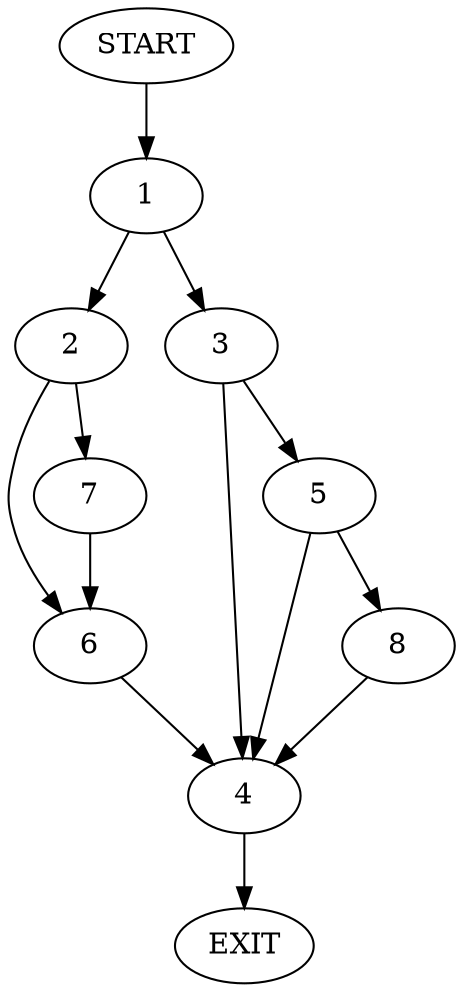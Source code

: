 digraph {
0 [label="START"]
9 [label="EXIT"]
0 -> 1
1 -> 2
1 -> 3
3 -> 4
3 -> 5
2 -> 6
2 -> 7
6 -> 4
7 -> 6
4 -> 9
5 -> 8
5 -> 4
8 -> 4
}
